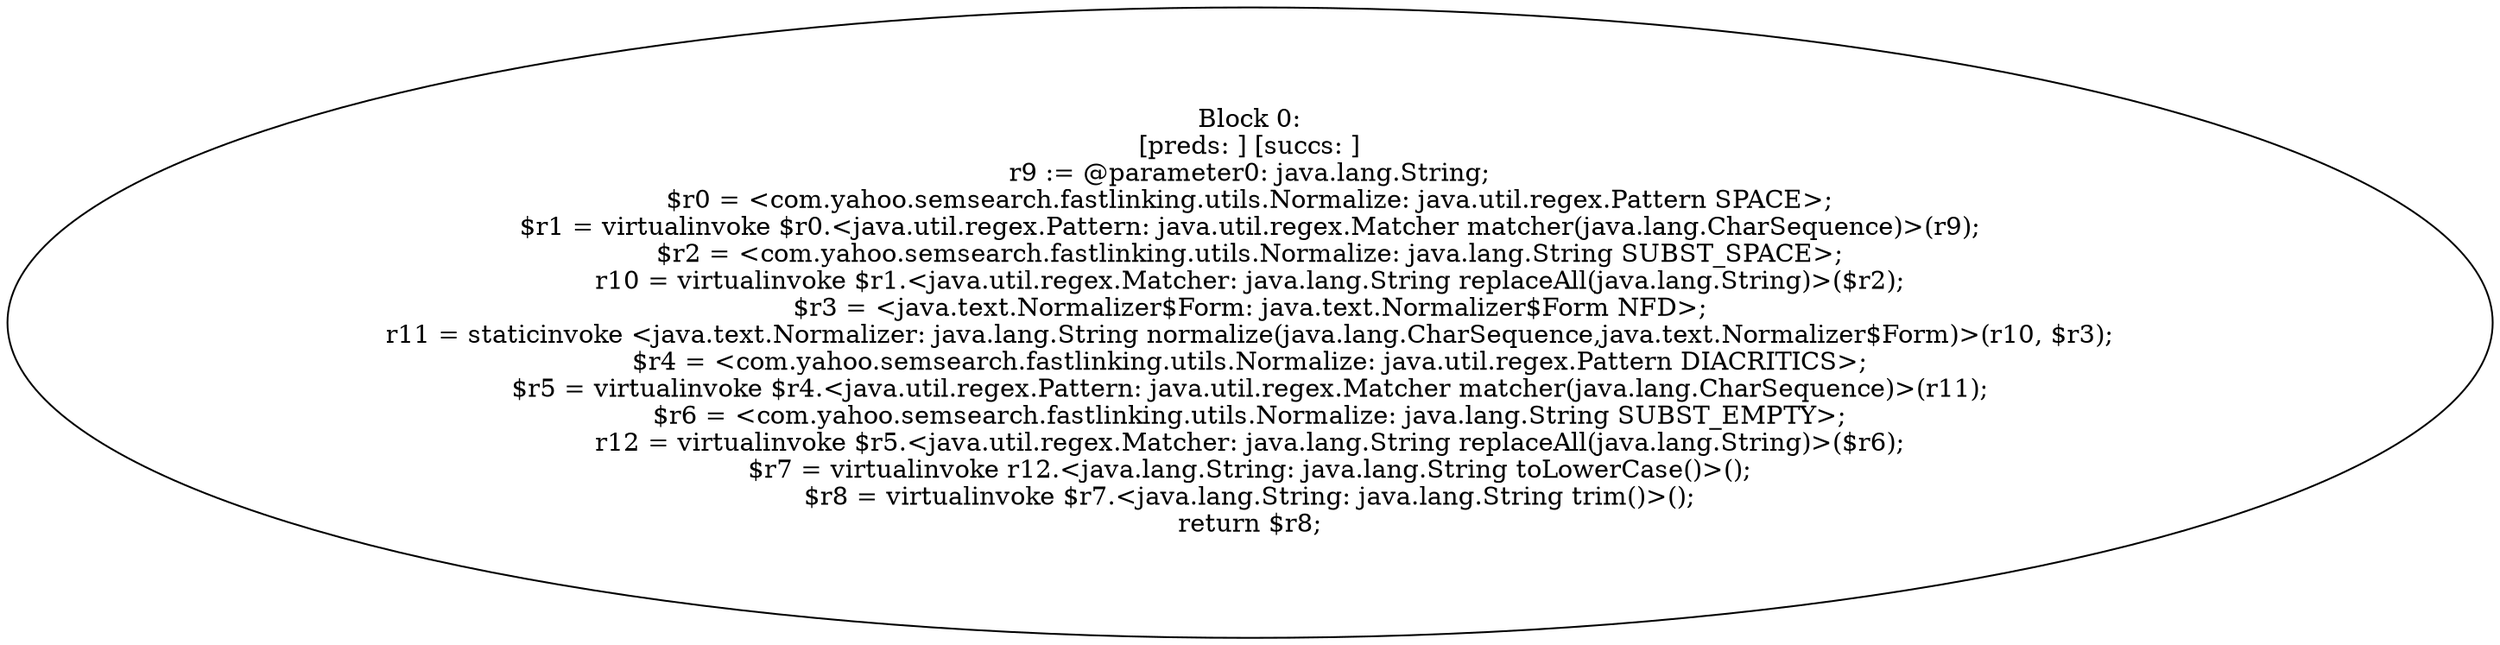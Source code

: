 digraph "unitGraph" {
    "Block 0:
[preds: ] [succs: ]
r9 := @parameter0: java.lang.String;
$r0 = <com.yahoo.semsearch.fastlinking.utils.Normalize: java.util.regex.Pattern SPACE>;
$r1 = virtualinvoke $r0.<java.util.regex.Pattern: java.util.regex.Matcher matcher(java.lang.CharSequence)>(r9);
$r2 = <com.yahoo.semsearch.fastlinking.utils.Normalize: java.lang.String SUBST_SPACE>;
r10 = virtualinvoke $r1.<java.util.regex.Matcher: java.lang.String replaceAll(java.lang.String)>($r2);
$r3 = <java.text.Normalizer$Form: java.text.Normalizer$Form NFD>;
r11 = staticinvoke <java.text.Normalizer: java.lang.String normalize(java.lang.CharSequence,java.text.Normalizer$Form)>(r10, $r3);
$r4 = <com.yahoo.semsearch.fastlinking.utils.Normalize: java.util.regex.Pattern DIACRITICS>;
$r5 = virtualinvoke $r4.<java.util.regex.Pattern: java.util.regex.Matcher matcher(java.lang.CharSequence)>(r11);
$r6 = <com.yahoo.semsearch.fastlinking.utils.Normalize: java.lang.String SUBST_EMPTY>;
r12 = virtualinvoke $r5.<java.util.regex.Matcher: java.lang.String replaceAll(java.lang.String)>($r6);
$r7 = virtualinvoke r12.<java.lang.String: java.lang.String toLowerCase()>();
$r8 = virtualinvoke $r7.<java.lang.String: java.lang.String trim()>();
return $r8;
"
}
